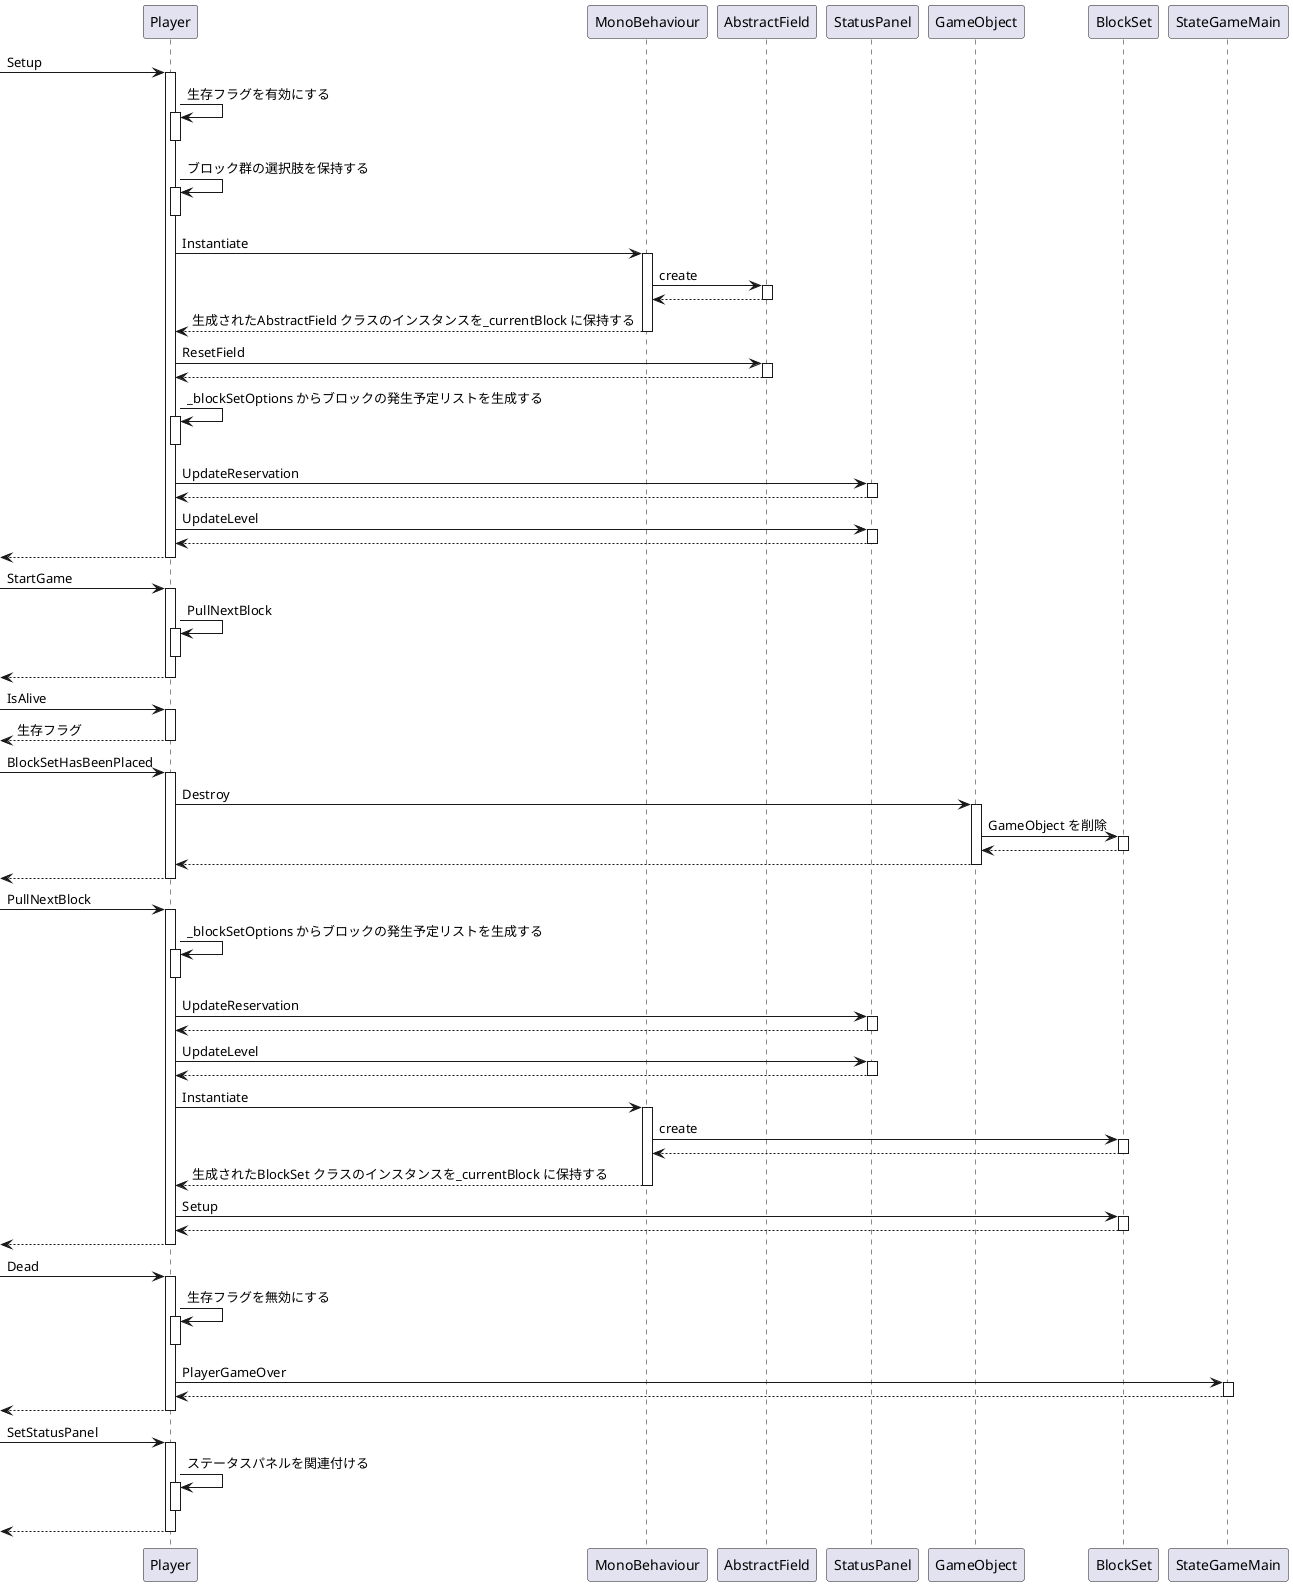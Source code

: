 @startuml

' StatusPanel のインスタンスはPlayer からしかアクセスできないのと、
' 単純な処理しか実行していないため、スタブを用いた試験は一旦見送る

[-> Player : Setup
activate Player
    Player -> Player : 生存フラグを有効にする
    activate Player
    deactivate Player
    Player -> Player : ブロック群の選択肢を保持する
    activate Player
    deactivate Player
    Player -> MonoBehaviour : Instantiate
    activate MonoBehaviour
        MonoBehaviour -> AbstractField : create
        activate AbstractField
            MonoBehaviour <-- AbstractField
        deactivate AbstractField
        Player <-- MonoBehaviour : 生成されたAbstractField クラスのインスタンスを_currentBlock に保持する
    deactivate MonoBehaviour
    Player -> AbstractField : ResetField
    activate AbstractField
        Player <-- AbstractField
    deactivate AbstractField
    Player -> Player : _blockSetOptions からブロックの発生予定リストを生成する
    activate Player
    deactivate Player
    Player -> StatusPanel : UpdateReservation
    activate StatusPanel
        Player <-- StatusPanel
    deactivate StatusPanel
    Player -> StatusPanel : UpdateLevel
    activate StatusPanel
        Player <-- StatusPanel
    deactivate StatusPanel
    [<-- Player
deactivate Player

[-> Player : StartGame
activate Player
    Player -> Player : PullNextBlock
    activate Player
    deactivate Player
    [<-- Player
deactivate Player

[-> Player : IsAlive
activate Player
    [<-- Player : 生存フラグ
deactivate Player

[-> Player : BlockSetHasBeenPlaced
activate Player
    Player -> GameObject : Destroy
    activate GameObject
        GameObject -> BlockSet : GameObject を削除
        activate BlockSet
            GameObject <-- BlockSet
        deactivate BlockSet
        Player <-- GameObject
    deactivate GameObject
    [<-- Player
deactivate Player

[-> Player : PullNextBlock
activate Player
    Player -> Player : _blockSetOptions からブロックの発生予定リストを生成する
    activate Player
    deactivate Player
    Player -> StatusPanel : UpdateReservation
    activate StatusPanel
        Player <-- StatusPanel
    deactivate StatusPanel
    Player -> StatusPanel : UpdateLevel
    activate StatusPanel
        Player <-- StatusPanel
    deactivate StatusPanel
    Player -> MonoBehaviour : Instantiate
    activate MonoBehaviour
        MonoBehaviour -> BlockSet : create
        activate BlockSet
            MonoBehaviour <-- BlockSet
        deactivate BlockSet
        Player <-- MonoBehaviour : 生成されたBlockSet クラスのインスタンスを_currentBlock に保持する
    deactivate MonoBehaviour
    Player -> BlockSet : Setup
    activate BlockSet
        Player <-- BlockSet
    deactivate BlockSet
    [<-- Player
deactivate Player

[-> Player : Dead
activate Player
    Player -> Player : 生存フラグを無効にする
    activate Player
    deactivate Player
    Player -> StateGameMain : PlayerGameOver
    activate StateGameMain
        Player <-- StateGameMain
    deactivate StateGameMain
    [<-- Player
deactivate Player

[-> Player : SetStatusPanel
activate Player
    Player -> Player : ステータスパネルを関連付ける
    activate Player
    deactivate Player
    [<-- Player
deactivate Player

@enduml